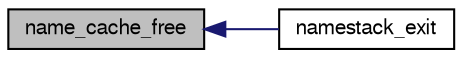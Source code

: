 digraph G
{
  edge [fontname="FreeSans",fontsize="10",labelfontname="FreeSans",labelfontsize="10"];
  node [fontname="FreeSans",fontsize="10",shape=record];
  rankdir=LR;
  Node1 [label="name_cache_free",height=0.2,width=0.4,color="black", fillcolor="grey75", style="filled" fontcolor="black"];
  Node1 -> Node2 [dir=back,color="midnightblue",fontsize="10",style="solid",fontname="FreeSans"];
  Node2 [label="namestack_exit",height=0.2,width=0.4,color="black", fillcolor="white", style="filled",URL="$main_8c.html#a77c18ba4e5c323e67875c47a30bc25b3"];
}
